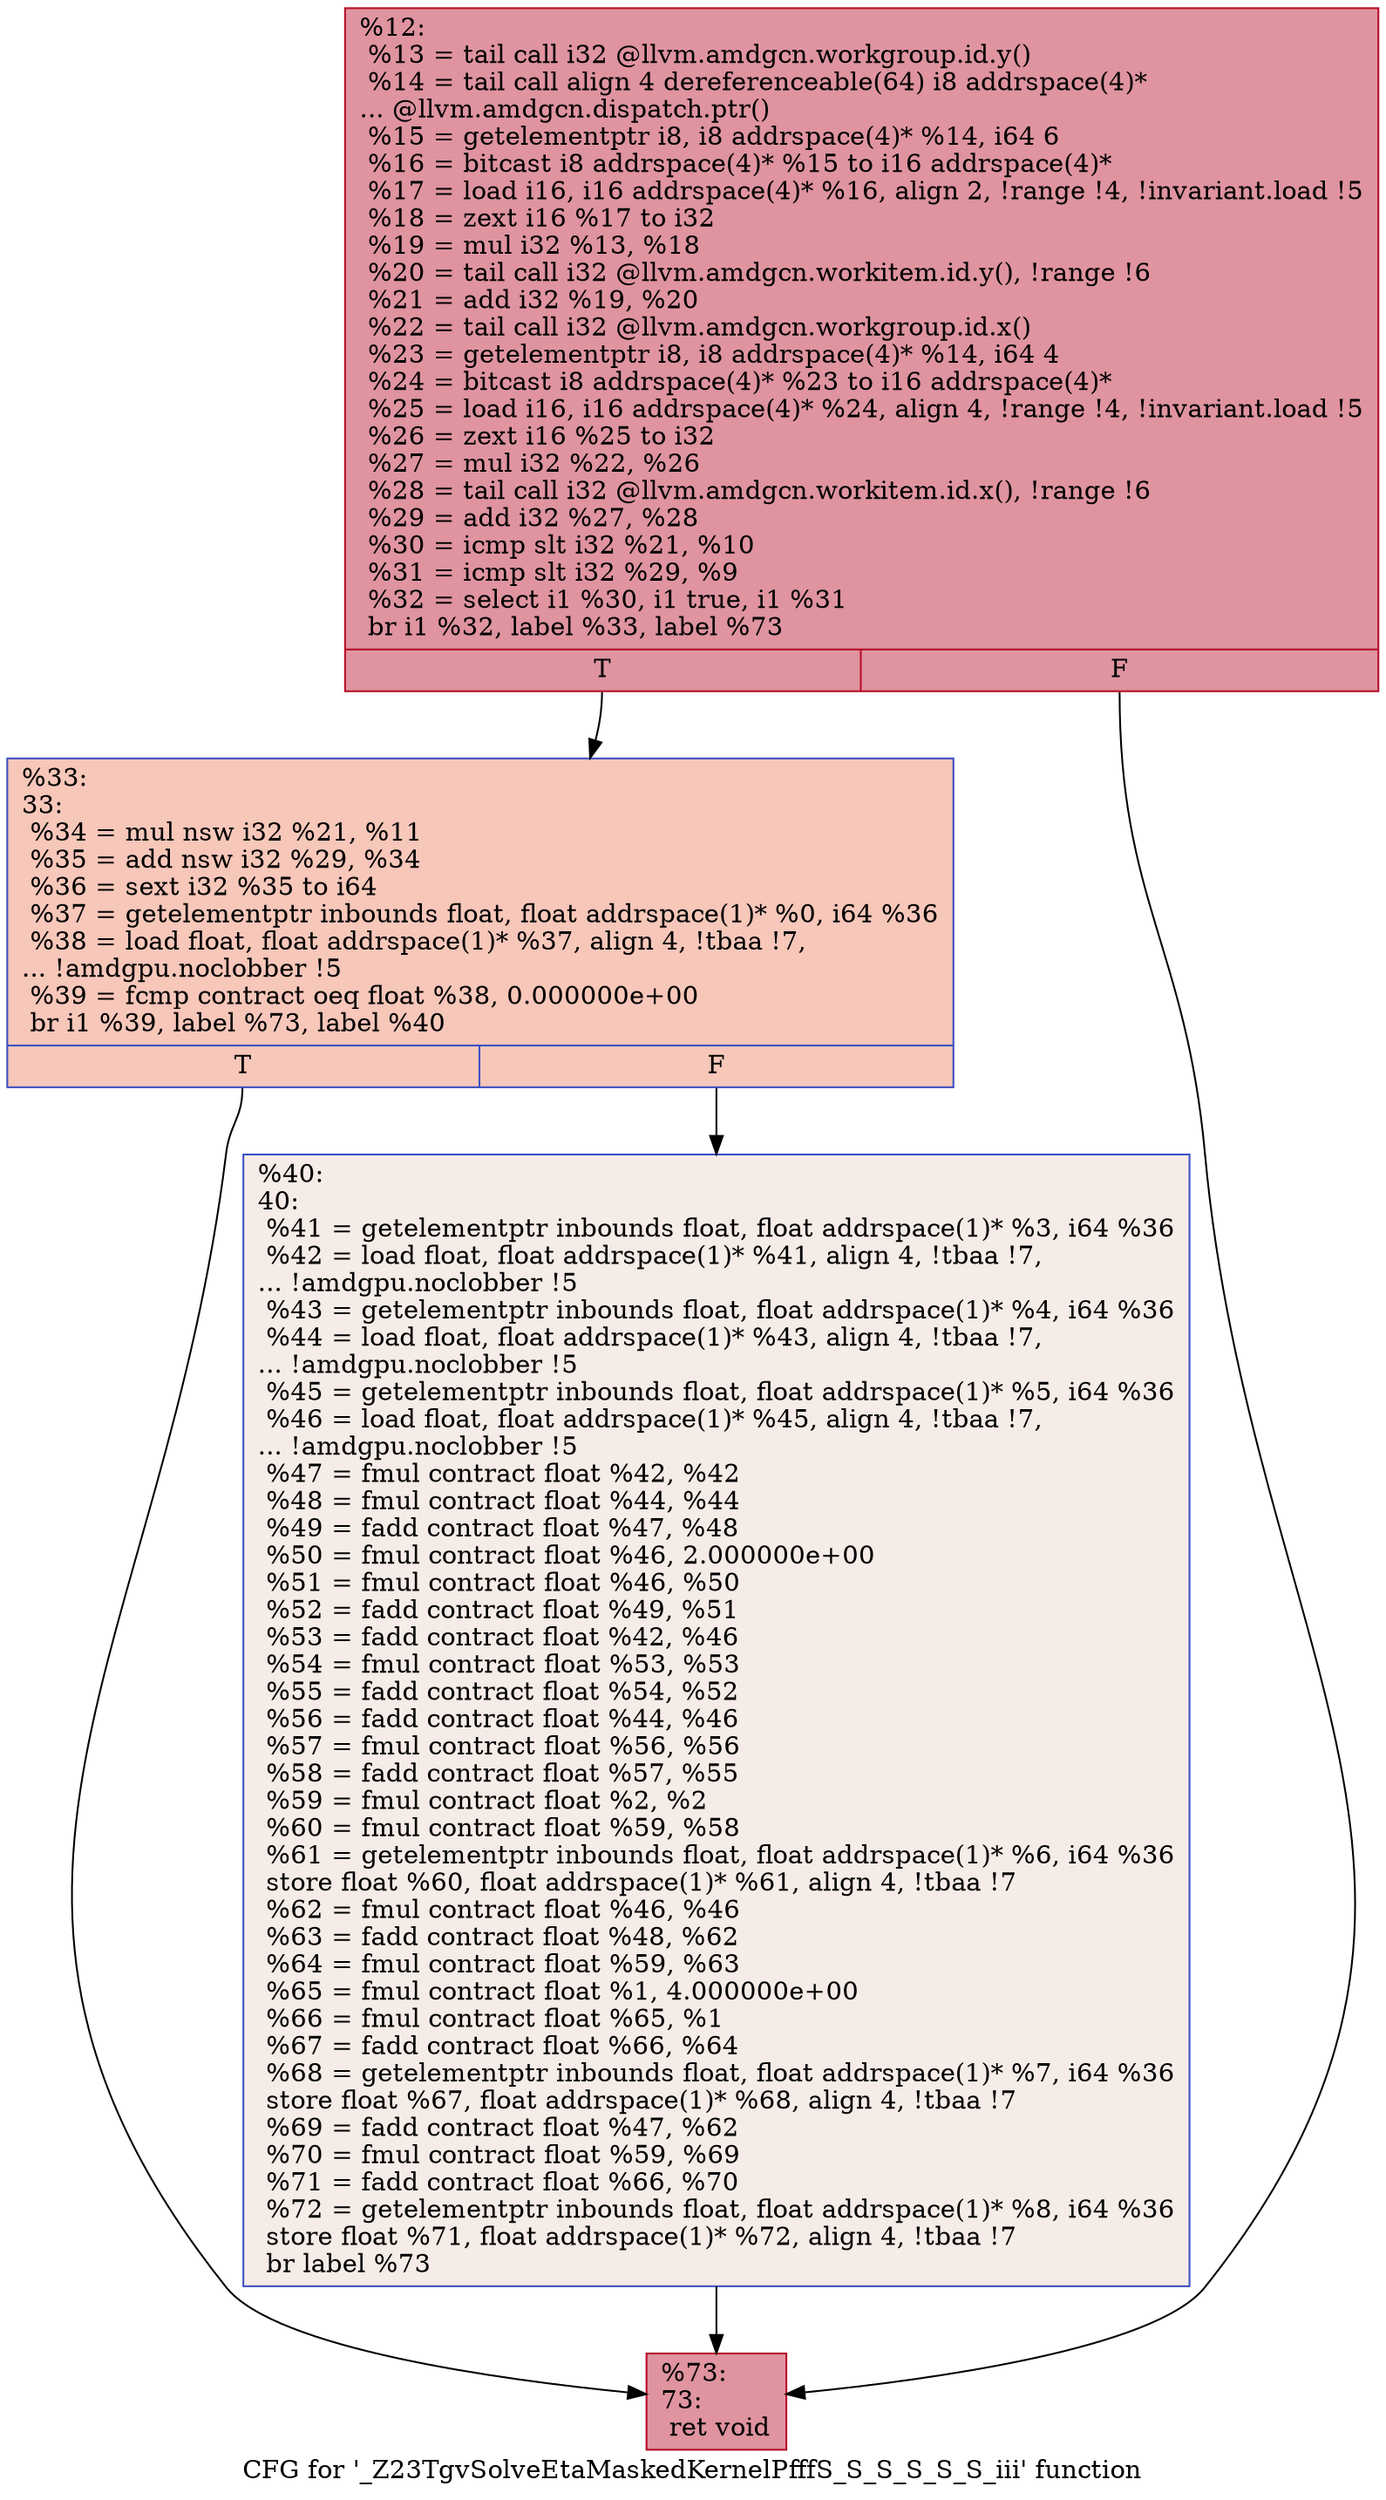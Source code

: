 digraph "CFG for '_Z23TgvSolveEtaMaskedKernelPfffS_S_S_S_S_S_iii' function" {
	label="CFG for '_Z23TgvSolveEtaMaskedKernelPfffS_S_S_S_S_S_iii' function";

	Node0x4cff110 [shape=record,color="#b70d28ff", style=filled, fillcolor="#b70d2870",label="{%12:\l  %13 = tail call i32 @llvm.amdgcn.workgroup.id.y()\l  %14 = tail call align 4 dereferenceable(64) i8 addrspace(4)*\l... @llvm.amdgcn.dispatch.ptr()\l  %15 = getelementptr i8, i8 addrspace(4)* %14, i64 6\l  %16 = bitcast i8 addrspace(4)* %15 to i16 addrspace(4)*\l  %17 = load i16, i16 addrspace(4)* %16, align 2, !range !4, !invariant.load !5\l  %18 = zext i16 %17 to i32\l  %19 = mul i32 %13, %18\l  %20 = tail call i32 @llvm.amdgcn.workitem.id.y(), !range !6\l  %21 = add i32 %19, %20\l  %22 = tail call i32 @llvm.amdgcn.workgroup.id.x()\l  %23 = getelementptr i8, i8 addrspace(4)* %14, i64 4\l  %24 = bitcast i8 addrspace(4)* %23 to i16 addrspace(4)*\l  %25 = load i16, i16 addrspace(4)* %24, align 4, !range !4, !invariant.load !5\l  %26 = zext i16 %25 to i32\l  %27 = mul i32 %22, %26\l  %28 = tail call i32 @llvm.amdgcn.workitem.id.x(), !range !6\l  %29 = add i32 %27, %28\l  %30 = icmp slt i32 %21, %10\l  %31 = icmp slt i32 %29, %9\l  %32 = select i1 %30, i1 true, i1 %31\l  br i1 %32, label %33, label %73\l|{<s0>T|<s1>F}}"];
	Node0x4cff110:s0 -> Node0x4d008a0;
	Node0x4cff110:s1 -> Node0x4d00930;
	Node0x4d008a0 [shape=record,color="#3d50c3ff", style=filled, fillcolor="#ec7f6370",label="{%33:\l33:                                               \l  %34 = mul nsw i32 %21, %11\l  %35 = add nsw i32 %29, %34\l  %36 = sext i32 %35 to i64\l  %37 = getelementptr inbounds float, float addrspace(1)* %0, i64 %36\l  %38 = load float, float addrspace(1)* %37, align 4, !tbaa !7,\l... !amdgpu.noclobber !5\l  %39 = fcmp contract oeq float %38, 0.000000e+00\l  br i1 %39, label %73, label %40\l|{<s0>T|<s1>F}}"];
	Node0x4d008a0:s0 -> Node0x4d00930;
	Node0x4d008a0:s1 -> Node0x4d04940;
	Node0x4d04940 [shape=record,color="#3d50c3ff", style=filled, fillcolor="#ead5c970",label="{%40:\l40:                                               \l  %41 = getelementptr inbounds float, float addrspace(1)* %3, i64 %36\l  %42 = load float, float addrspace(1)* %41, align 4, !tbaa !7,\l... !amdgpu.noclobber !5\l  %43 = getelementptr inbounds float, float addrspace(1)* %4, i64 %36\l  %44 = load float, float addrspace(1)* %43, align 4, !tbaa !7,\l... !amdgpu.noclobber !5\l  %45 = getelementptr inbounds float, float addrspace(1)* %5, i64 %36\l  %46 = load float, float addrspace(1)* %45, align 4, !tbaa !7,\l... !amdgpu.noclobber !5\l  %47 = fmul contract float %42, %42\l  %48 = fmul contract float %44, %44\l  %49 = fadd contract float %47, %48\l  %50 = fmul contract float %46, 2.000000e+00\l  %51 = fmul contract float %46, %50\l  %52 = fadd contract float %49, %51\l  %53 = fadd contract float %42, %46\l  %54 = fmul contract float %53, %53\l  %55 = fadd contract float %54, %52\l  %56 = fadd contract float %44, %46\l  %57 = fmul contract float %56, %56\l  %58 = fadd contract float %57, %55\l  %59 = fmul contract float %2, %2\l  %60 = fmul contract float %59, %58\l  %61 = getelementptr inbounds float, float addrspace(1)* %6, i64 %36\l  store float %60, float addrspace(1)* %61, align 4, !tbaa !7\l  %62 = fmul contract float %46, %46\l  %63 = fadd contract float %48, %62\l  %64 = fmul contract float %59, %63\l  %65 = fmul contract float %1, 4.000000e+00\l  %66 = fmul contract float %65, %1\l  %67 = fadd contract float %66, %64\l  %68 = getelementptr inbounds float, float addrspace(1)* %7, i64 %36\l  store float %67, float addrspace(1)* %68, align 4, !tbaa !7\l  %69 = fadd contract float %47, %62\l  %70 = fmul contract float %59, %69\l  %71 = fadd contract float %66, %70\l  %72 = getelementptr inbounds float, float addrspace(1)* %8, i64 %36\l  store float %71, float addrspace(1)* %72, align 4, !tbaa !7\l  br label %73\l}"];
	Node0x4d04940 -> Node0x4d00930;
	Node0x4d00930 [shape=record,color="#b70d28ff", style=filled, fillcolor="#b70d2870",label="{%73:\l73:                                               \l  ret void\l}"];
}
